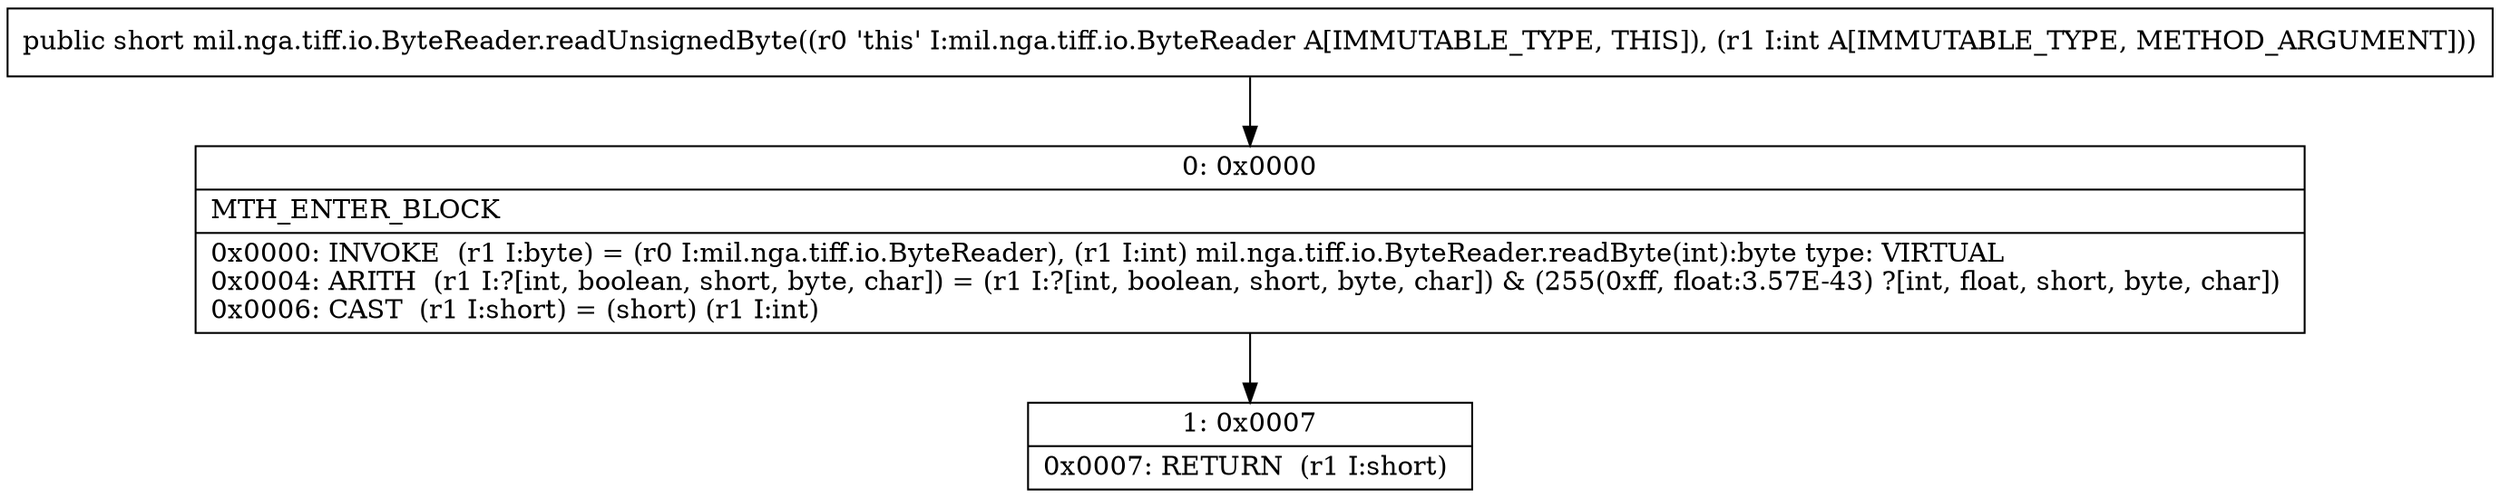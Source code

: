 digraph "CFG formil.nga.tiff.io.ByteReader.readUnsignedByte(I)S" {
Node_0 [shape=record,label="{0\:\ 0x0000|MTH_ENTER_BLOCK\l|0x0000: INVOKE  (r1 I:byte) = (r0 I:mil.nga.tiff.io.ByteReader), (r1 I:int) mil.nga.tiff.io.ByteReader.readByte(int):byte type: VIRTUAL \l0x0004: ARITH  (r1 I:?[int, boolean, short, byte, char]) = (r1 I:?[int, boolean, short, byte, char]) & (255(0xff, float:3.57E\-43) ?[int, float, short, byte, char]) \l0x0006: CAST  (r1 I:short) = (short) (r1 I:int) \l}"];
Node_1 [shape=record,label="{1\:\ 0x0007|0x0007: RETURN  (r1 I:short) \l}"];
MethodNode[shape=record,label="{public short mil.nga.tiff.io.ByteReader.readUnsignedByte((r0 'this' I:mil.nga.tiff.io.ByteReader A[IMMUTABLE_TYPE, THIS]), (r1 I:int A[IMMUTABLE_TYPE, METHOD_ARGUMENT])) }"];
MethodNode -> Node_0;
Node_0 -> Node_1;
}

